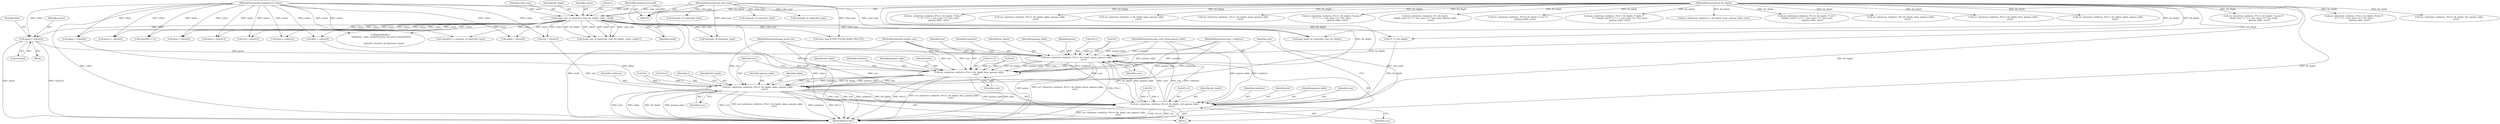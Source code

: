 digraph "0_Android_9d4853418ab2f754c2b63e091c29c5529b8b86ca_14@array" {
"1000960" [label="(Call,green = colors[2])"];
"1000148" [label="(Call,image_size_of_type(color_type, bit_depth, colors, small))"];
"1000133" [label="(MethodParameterIn,int color_type)"];
"1000134" [label="(MethodParameterIn,int bit_depth)"];
"1000137" [label="(MethodParameterIn,unsigned int *colors)"];
"1000138" [label="(MethodParameterIn,int small)"];
"1001000" [label="(Call,set_value(row, rowbytes, 4*x+1, bit_depth, green, gamma_table,\n                     conv))"];
"1001012" [label="(Call,set_value(row, rowbytes, 4*x+2, bit_depth, blue, gamma_table,\n                     conv))"];
"1001024" [label="(Call,set_value(row, rowbytes, 4*x+3, bit_depth, alpha, gamma_table,\n                     conv))"];
"1000988" [label="(Call,set_value(row, rowbytes, 4*x+0, bit_depth, red, gamma_table,\n                     conv))"];
"1000960" [label="(Call,green = colors[2])"];
"1000152" [label="(Identifier,small)"];
"1001057" [label="(MethodReturn,RET)"];
"1001012" [label="(Call,set_value(row, rowbytes, 4*x+2, bit_depth, blue, gamma_table,\n                     conv))"];
"1001045" [label="(Call,fprintf(stderr,\n \"makepng: --color: count(%u) does not match channels(%u)\n\",\n\n          colors[0], channels_of_type(color_type)))"];
"1000990" [label="(Identifier,rowbytes)"];
"1000844" [label="(Call,alpha = colors[2])"];
"1001016" [label="(Call,4*x)"];
"1001033" [label="(Identifier,alpha)"];
"1000611" [label="(Call,set_value(row, rowbytes, 3*x+1, bit_depth, /* green */\n (depth_max * x * 2 + size_max) / (2 * size_max),\n                  gamma_table, conv))"];
"1000138" [label="(MethodParameterIn,int small)"];
"1001026" [label="(Identifier,rowbytes)"];
"1001028" [label="(Call,4*x)"];
"1000999" [label="(Identifier,conv)"];
"1001000" [label="(Call,set_value(row, rowbytes, 4*x+1, bit_depth, green, gamma_table,\n                     conv))"];
"1001023" [label="(Identifier,conv)"];
"1000997" [label="(Identifier,red)"];
"1000886" [label="(Call,red = colors[1])"];
"1001011" [label="(Identifier,conv)"];
"1000174" [label="(Call,pixel_depth_of_type(color_type, bit_depth))"];
"1000137" [label="(MethodParameterIn,unsigned int *colors)"];
"1000972" [label="(Call,alpha = colors[4])"];
"1000452" [label="(Call,channels_of_type(color_type))"];
"1000147" [label="(Call,image_size_of_type(color_type, bit_depth, colors, small)-1)"];
"1000838" [label="(Call,luma = colors[1])"];
"1001024" [label="(Call,set_value(row, rowbytes, 4*x+3, bit_depth, alpha, gamma_table,\n                     conv))"];
"1000633" [label="(Call,set_value(row, rowbytes, 3*x+2, bit_depth, /* blue */\n (Y * x * 2 + size_max) / (2 * size_max),\n                  gamma_table, conv))"];
"1000987" [label="(Block,)"];
"1001002" [label="(Identifier,rowbytes)"];
"1001020" [label="(Identifier,bit_depth)"];
"1001027" [label="(Call,4*x+3)"];
"1000966" [label="(Call,blue = colors[3])"];
"1000998" [label="(Identifier,gamma_table)"];
"1000134" [label="(MethodParameterIn,int bit_depth)"];
"1000914" [label="(Call,set_value(row, rowbytes, 3*x+0, bit_depth, red, gamma_table,\n                     conv))"];
"1000729" [label="(Call,set_value(row, rowbytes, 4*x+2, bit_depth, /* blue */\n                  Y - (Y * x * 2 + size_max) / (2 * size_max),\n                  gamma_table, conv))"];
"1001013" [label="(Identifier,row)"];
"1000559" [label="(Call,set_value(row, rowbytes, 2*x+1, bit_depth, alpha, gamma_table,\n                  conv))"];
"1000150" [label="(Identifier,bit_depth)"];
"1001014" [label="(Identifier,rowbytes)"];
"1000151" [label="(Identifier,colors)"];
"1000826" [label="(Call,set_value(row, rowbytes, x, bit_depth, luma, gamma_table,\n                     conv))"];
"1000153" [label="(Literal,1)"];
"1000892" [label="(Call,green = colors[2])"];
"1000952" [label="(Block,)"];
"1000926" [label="(Call,set_value(row, rowbytes, 3*x+1, bit_depth, green, gamma_table,\n                     conv))"];
"1001008" [label="(Identifier,bit_depth)"];
"1001025" [label="(Identifier,row)"];
"1000989" [label="(Identifier,row)"];
"1001035" [label="(Identifier,conv)"];
"1000898" [label="(Call,blue = colors[3])"];
"1000986" [label="(Identifier,x)"];
"1000967" [label="(Identifier,blue)"];
"1000131" [label="(MethodParameterIn,size_t rowbytes)"];
"1000992" [label="(Call,4*x)"];
"1000148" [label="(Call,image_size_of_type(color_type, bit_depth, colors, small))"];
"1000788" [label="(Call,color_type & PNG_COLOR_MASK_PALETTE)"];
"1000798" [label="(Call,colors[0] == channels_of_type(color_type))"];
"1000707" [label="(Call,set_value(row, rowbytes, 4*x+1, bit_depth, /* green */\n (Y * x * 2 + size_max) / (2 * size_max),\n                  gamma_table, conv))"];
"1001001" [label="(Identifier,row)"];
"1001022" [label="(Identifier,gamma_table)"];
"1000135" [label="(MethodParameterIn,png_const_bytep gamma_table)"];
"1000988" [label="(Call,set_value(row, rowbytes, 4*x+0, bit_depth, red, gamma_table,\n                     conv))"];
"1000130" [label="(MethodParameterIn,png_bytep row)"];
"1000539" [label="(Call,set_value(row, rowbytes, 2*x, bit_depth,\n (depth_max * x * 2 + size_max) / (2 * size_max), gamma_table,\n                  conv))"];
"1000805" [label="(Call,channels_of_type(color_type))"];
"1000149" [label="(Identifier,color_type)"];
"1000991" [label="(Call,4*x+0)"];
"1001021" [label="(Identifier,blue)"];
"1000599" [label="(Call,set_value(row, rowbytes, 3*x+0, bit_depth, /* red */ Y,\n                     gamma_table, conv))"];
"1001010" [label="(Identifier,gamma_table)"];
"1001009" [label="(Identifier,green)"];
"1000961" [label="(Identifier,green)"];
"1000753" [label="(Call,set_value(row, rowbytes, 4*x+3, bit_depth, /* alpha */\n                  Y + ((depth_max-Y) * x * 2 + size_max) / (2 * size_max),\n                  gamma_table, conv))"];
"1000962" [label="(Call,colors[2])"];
"1000163" [label="(Call,colors[0] == 0)"];
"1001003" [label="(Call,4*x+1)"];
"1000136" [label="(MethodParameterIn,double conv)"];
"1000503" [label="(Call,set_value(row, rowbytes, x, bit_depth, luma, gamma_table, conv))"];
"1001032" [label="(Identifier,bit_depth)"];
"1000133" [label="(MethodParameterIn,int color_type)"];
"1000158" [label="(Call,1U << bit_depth)"];
"1001034" [label="(Identifier,gamma_table)"];
"1000996" [label="(Identifier,bit_depth)"];
"1000683" [label="(Call,set_value(row, rowbytes, 4*x+0, bit_depth, /* red */\n ((depth_max-Y) * x * 2 + size_max) / (2 * size_max),\n                  gamma_table, conv))"];
"1000860" [label="(Call,set_value(row, rowbytes, 2*x, bit_depth, luma, gamma_table,\n                     conv))"];
"1000802" [label="(Call,channels_of_type(color_type))"];
"1000954" [label="(Call,red = colors[1])"];
"1000938" [label="(Call,set_value(row, rowbytes, 3*x+2, bit_depth, blue, gamma_table,\n                     conv))"];
"1000870" [label="(Call,set_value(row, rowbytes, 2*x+1, bit_depth, alpha, gamma_table,\n                     conv))"];
"1000811" [label="(Call,luma = colors[1])"];
"1001015" [label="(Call,4*x+2)"];
"1001051" [label="(Call,channels_of_type(color_type))"];
"1001004" [label="(Call,4*x)"];
"1000960" -> "1000952"  [label="AST: "];
"1000960" -> "1000962"  [label="CFG: "];
"1000961" -> "1000960"  [label="AST: "];
"1000962" -> "1000960"  [label="AST: "];
"1000967" -> "1000960"  [label="CFG: "];
"1000960" -> "1001057"  [label="DDG: colors[2]"];
"1000960" -> "1001057"  [label="DDG: green"];
"1000148" -> "1000960"  [label="DDG: colors"];
"1000137" -> "1000960"  [label="DDG: colors"];
"1000960" -> "1001000"  [label="DDG: green"];
"1000148" -> "1000147"  [label="AST: "];
"1000148" -> "1000152"  [label="CFG: "];
"1000149" -> "1000148"  [label="AST: "];
"1000150" -> "1000148"  [label="AST: "];
"1000151" -> "1000148"  [label="AST: "];
"1000152" -> "1000148"  [label="AST: "];
"1000153" -> "1000148"  [label="CFG: "];
"1000148" -> "1001057"  [label="DDG: colors"];
"1000148" -> "1001057"  [label="DDG: small"];
"1000148" -> "1000147"  [label="DDG: color_type"];
"1000148" -> "1000147"  [label="DDG: bit_depth"];
"1000148" -> "1000147"  [label="DDG: colors"];
"1000148" -> "1000147"  [label="DDG: small"];
"1000133" -> "1000148"  [label="DDG: color_type"];
"1000134" -> "1000148"  [label="DDG: bit_depth"];
"1000137" -> "1000148"  [label="DDG: colors"];
"1000138" -> "1000148"  [label="DDG: small"];
"1000148" -> "1000158"  [label="DDG: bit_depth"];
"1000148" -> "1000163"  [label="DDG: colors"];
"1000148" -> "1000174"  [label="DDG: color_type"];
"1000148" -> "1000452"  [label="DDG: color_type"];
"1000148" -> "1000788"  [label="DDG: color_type"];
"1000148" -> "1000798"  [label="DDG: colors"];
"1000148" -> "1000811"  [label="DDG: colors"];
"1000148" -> "1000838"  [label="DDG: colors"];
"1000148" -> "1000844"  [label="DDG: colors"];
"1000148" -> "1000886"  [label="DDG: colors"];
"1000148" -> "1000892"  [label="DDG: colors"];
"1000148" -> "1000898"  [label="DDG: colors"];
"1000148" -> "1000954"  [label="DDG: colors"];
"1000148" -> "1000966"  [label="DDG: colors"];
"1000148" -> "1000972"  [label="DDG: colors"];
"1000148" -> "1001045"  [label="DDG: colors"];
"1000133" -> "1000129"  [label="AST: "];
"1000133" -> "1001057"  [label="DDG: color_type"];
"1000133" -> "1000174"  [label="DDG: color_type"];
"1000133" -> "1000452"  [label="DDG: color_type"];
"1000133" -> "1000788"  [label="DDG: color_type"];
"1000133" -> "1000802"  [label="DDG: color_type"];
"1000133" -> "1000805"  [label="DDG: color_type"];
"1000133" -> "1001051"  [label="DDG: color_type"];
"1000134" -> "1000129"  [label="AST: "];
"1000134" -> "1001057"  [label="DDG: bit_depth"];
"1000134" -> "1000158"  [label="DDG: bit_depth"];
"1000134" -> "1000174"  [label="DDG: bit_depth"];
"1000134" -> "1000503"  [label="DDG: bit_depth"];
"1000134" -> "1000539"  [label="DDG: bit_depth"];
"1000134" -> "1000559"  [label="DDG: bit_depth"];
"1000134" -> "1000599"  [label="DDG: bit_depth"];
"1000134" -> "1000611"  [label="DDG: bit_depth"];
"1000134" -> "1000633"  [label="DDG: bit_depth"];
"1000134" -> "1000683"  [label="DDG: bit_depth"];
"1000134" -> "1000707"  [label="DDG: bit_depth"];
"1000134" -> "1000729"  [label="DDG: bit_depth"];
"1000134" -> "1000753"  [label="DDG: bit_depth"];
"1000134" -> "1000826"  [label="DDG: bit_depth"];
"1000134" -> "1000860"  [label="DDG: bit_depth"];
"1000134" -> "1000870"  [label="DDG: bit_depth"];
"1000134" -> "1000914"  [label="DDG: bit_depth"];
"1000134" -> "1000926"  [label="DDG: bit_depth"];
"1000134" -> "1000938"  [label="DDG: bit_depth"];
"1000134" -> "1000988"  [label="DDG: bit_depth"];
"1000134" -> "1001000"  [label="DDG: bit_depth"];
"1000134" -> "1001012"  [label="DDG: bit_depth"];
"1000134" -> "1001024"  [label="DDG: bit_depth"];
"1000137" -> "1000129"  [label="AST: "];
"1000137" -> "1001057"  [label="DDG: colors"];
"1000137" -> "1000163"  [label="DDG: colors"];
"1000137" -> "1000798"  [label="DDG: colors"];
"1000137" -> "1000811"  [label="DDG: colors"];
"1000137" -> "1000838"  [label="DDG: colors"];
"1000137" -> "1000844"  [label="DDG: colors"];
"1000137" -> "1000886"  [label="DDG: colors"];
"1000137" -> "1000892"  [label="DDG: colors"];
"1000137" -> "1000898"  [label="DDG: colors"];
"1000137" -> "1000954"  [label="DDG: colors"];
"1000137" -> "1000966"  [label="DDG: colors"];
"1000137" -> "1000972"  [label="DDG: colors"];
"1000137" -> "1001045"  [label="DDG: colors"];
"1000138" -> "1000129"  [label="AST: "];
"1000138" -> "1001057"  [label="DDG: small"];
"1001000" -> "1000987"  [label="AST: "];
"1001000" -> "1001011"  [label="CFG: "];
"1001001" -> "1001000"  [label="AST: "];
"1001002" -> "1001000"  [label="AST: "];
"1001003" -> "1001000"  [label="AST: "];
"1001008" -> "1001000"  [label="AST: "];
"1001009" -> "1001000"  [label="AST: "];
"1001010" -> "1001000"  [label="AST: "];
"1001011" -> "1001000"  [label="AST: "];
"1001013" -> "1001000"  [label="CFG: "];
"1001000" -> "1001057"  [label="DDG: 4*x+1"];
"1001000" -> "1001057"  [label="DDG: green"];
"1001000" -> "1001057"  [label="DDG: set_value(row, rowbytes, 4*x+1, bit_depth, green, gamma_table,\n                     conv)"];
"1000988" -> "1001000"  [label="DDG: row"];
"1000988" -> "1001000"  [label="DDG: rowbytes"];
"1000988" -> "1001000"  [label="DDG: bit_depth"];
"1000988" -> "1001000"  [label="DDG: gamma_table"];
"1000988" -> "1001000"  [label="DDG: conv"];
"1000130" -> "1001000"  [label="DDG: row"];
"1000131" -> "1001000"  [label="DDG: rowbytes"];
"1001004" -> "1001000"  [label="DDG: 4"];
"1001004" -> "1001000"  [label="DDG: x"];
"1000135" -> "1001000"  [label="DDG: gamma_table"];
"1000136" -> "1001000"  [label="DDG: conv"];
"1001000" -> "1001012"  [label="DDG: row"];
"1001000" -> "1001012"  [label="DDG: rowbytes"];
"1001000" -> "1001012"  [label="DDG: bit_depth"];
"1001000" -> "1001012"  [label="DDG: gamma_table"];
"1001000" -> "1001012"  [label="DDG: conv"];
"1001012" -> "1000987"  [label="AST: "];
"1001012" -> "1001023"  [label="CFG: "];
"1001013" -> "1001012"  [label="AST: "];
"1001014" -> "1001012"  [label="AST: "];
"1001015" -> "1001012"  [label="AST: "];
"1001020" -> "1001012"  [label="AST: "];
"1001021" -> "1001012"  [label="AST: "];
"1001022" -> "1001012"  [label="AST: "];
"1001023" -> "1001012"  [label="AST: "];
"1001025" -> "1001012"  [label="CFG: "];
"1001012" -> "1001057"  [label="DDG: set_value(row, rowbytes, 4*x+2, bit_depth, blue, gamma_table,\n                     conv)"];
"1001012" -> "1001057"  [label="DDG: blue"];
"1001012" -> "1001057"  [label="DDG: 4*x+2"];
"1000130" -> "1001012"  [label="DDG: row"];
"1000131" -> "1001012"  [label="DDG: rowbytes"];
"1001016" -> "1001012"  [label="DDG: 4"];
"1001016" -> "1001012"  [label="DDG: x"];
"1000966" -> "1001012"  [label="DDG: blue"];
"1000135" -> "1001012"  [label="DDG: gamma_table"];
"1000136" -> "1001012"  [label="DDG: conv"];
"1001012" -> "1001024"  [label="DDG: row"];
"1001012" -> "1001024"  [label="DDG: rowbytes"];
"1001012" -> "1001024"  [label="DDG: bit_depth"];
"1001012" -> "1001024"  [label="DDG: gamma_table"];
"1001012" -> "1001024"  [label="DDG: conv"];
"1001024" -> "1000987"  [label="AST: "];
"1001024" -> "1001035"  [label="CFG: "];
"1001025" -> "1001024"  [label="AST: "];
"1001026" -> "1001024"  [label="AST: "];
"1001027" -> "1001024"  [label="AST: "];
"1001032" -> "1001024"  [label="AST: "];
"1001033" -> "1001024"  [label="AST: "];
"1001034" -> "1001024"  [label="AST: "];
"1001035" -> "1001024"  [label="AST: "];
"1000986" -> "1001024"  [label="CFG: "];
"1001024" -> "1001057"  [label="DDG: set_value(row, rowbytes, 4*x+3, bit_depth, alpha, gamma_table,\n                     conv)"];
"1001024" -> "1001057"  [label="DDG: rowbytes"];
"1001024" -> "1001057"  [label="DDG: 4*x+3"];
"1001024" -> "1001057"  [label="DDG: conv"];
"1001024" -> "1001057"  [label="DDG: alpha"];
"1001024" -> "1001057"  [label="DDG: bit_depth"];
"1001024" -> "1001057"  [label="DDG: gamma_table"];
"1001024" -> "1001057"  [label="DDG: row"];
"1001024" -> "1000988"  [label="DDG: row"];
"1001024" -> "1000988"  [label="DDG: rowbytes"];
"1001024" -> "1000988"  [label="DDG: bit_depth"];
"1001024" -> "1000988"  [label="DDG: gamma_table"];
"1001024" -> "1000988"  [label="DDG: conv"];
"1000130" -> "1001024"  [label="DDG: row"];
"1000131" -> "1001024"  [label="DDG: rowbytes"];
"1001028" -> "1001024"  [label="DDG: 4"];
"1001028" -> "1001024"  [label="DDG: x"];
"1000972" -> "1001024"  [label="DDG: alpha"];
"1000135" -> "1001024"  [label="DDG: gamma_table"];
"1000136" -> "1001024"  [label="DDG: conv"];
"1000988" -> "1000987"  [label="AST: "];
"1000988" -> "1000999"  [label="CFG: "];
"1000989" -> "1000988"  [label="AST: "];
"1000990" -> "1000988"  [label="AST: "];
"1000991" -> "1000988"  [label="AST: "];
"1000996" -> "1000988"  [label="AST: "];
"1000997" -> "1000988"  [label="AST: "];
"1000998" -> "1000988"  [label="AST: "];
"1000999" -> "1000988"  [label="AST: "];
"1001001" -> "1000988"  [label="CFG: "];
"1000988" -> "1001057"  [label="DDG: set_value(row, rowbytes, 4*x+0, bit_depth, red, gamma_table,\n                     conv)"];
"1000988" -> "1001057"  [label="DDG: 4*x+0"];
"1000988" -> "1001057"  [label="DDG: red"];
"1000130" -> "1000988"  [label="DDG: row"];
"1000131" -> "1000988"  [label="DDG: rowbytes"];
"1000992" -> "1000988"  [label="DDG: 4"];
"1000992" -> "1000988"  [label="DDG: x"];
"1000158" -> "1000988"  [label="DDG: bit_depth"];
"1000954" -> "1000988"  [label="DDG: red"];
"1000135" -> "1000988"  [label="DDG: gamma_table"];
"1000136" -> "1000988"  [label="DDG: conv"];
}
